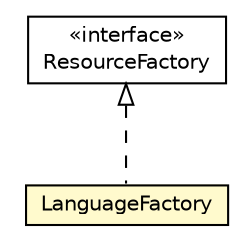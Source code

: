 #!/usr/local/bin/dot
#
# Class diagram 
# Generated by UMLGraph version R5_6-24-gf6e263 (http://www.umlgraph.org/)
#

digraph G {
	edge [fontname="Helvetica",fontsize=10,labelfontname="Helvetica",labelfontsize=10];
	node [fontname="Helvetica",fontsize=10,shape=plaintext];
	nodesep=0.25;
	ranksep=0.5;
	// org.universAAL.middleware.rdf.ResourceFactory
	c4966378 [label=<<table title="org.universAAL.middleware.rdf.ResourceFactory" border="0" cellborder="1" cellspacing="0" cellpadding="2" port="p" href="../middleware/rdf/ResourceFactory.html">
		<tr><td><table border="0" cellspacing="0" cellpadding="1">
<tr><td align="center" balign="center"> &#171;interface&#187; </td></tr>
<tr><td align="center" balign="center"> ResourceFactory </td></tr>
		</table></td></tr>
		</table>>, URL="../middleware/rdf/ResourceFactory.html", fontname="Helvetica", fontcolor="black", fontsize=10.0];
	// org.universAAL.ontology.LanguageFactory
	c4966854 [label=<<table title="org.universAAL.ontology.LanguageFactory" border="0" cellborder="1" cellspacing="0" cellpadding="2" port="p" bgcolor="lemonChiffon" href="./LanguageFactory.html">
		<tr><td><table border="0" cellspacing="0" cellpadding="1">
<tr><td align="center" balign="center"> LanguageFactory </td></tr>
		</table></td></tr>
		</table>>, URL="./LanguageFactory.html", fontname="Helvetica", fontcolor="black", fontsize=10.0];
	//org.universAAL.ontology.LanguageFactory implements org.universAAL.middleware.rdf.ResourceFactory
	c4966378:p -> c4966854:p [dir=back,arrowtail=empty,style=dashed];
}

